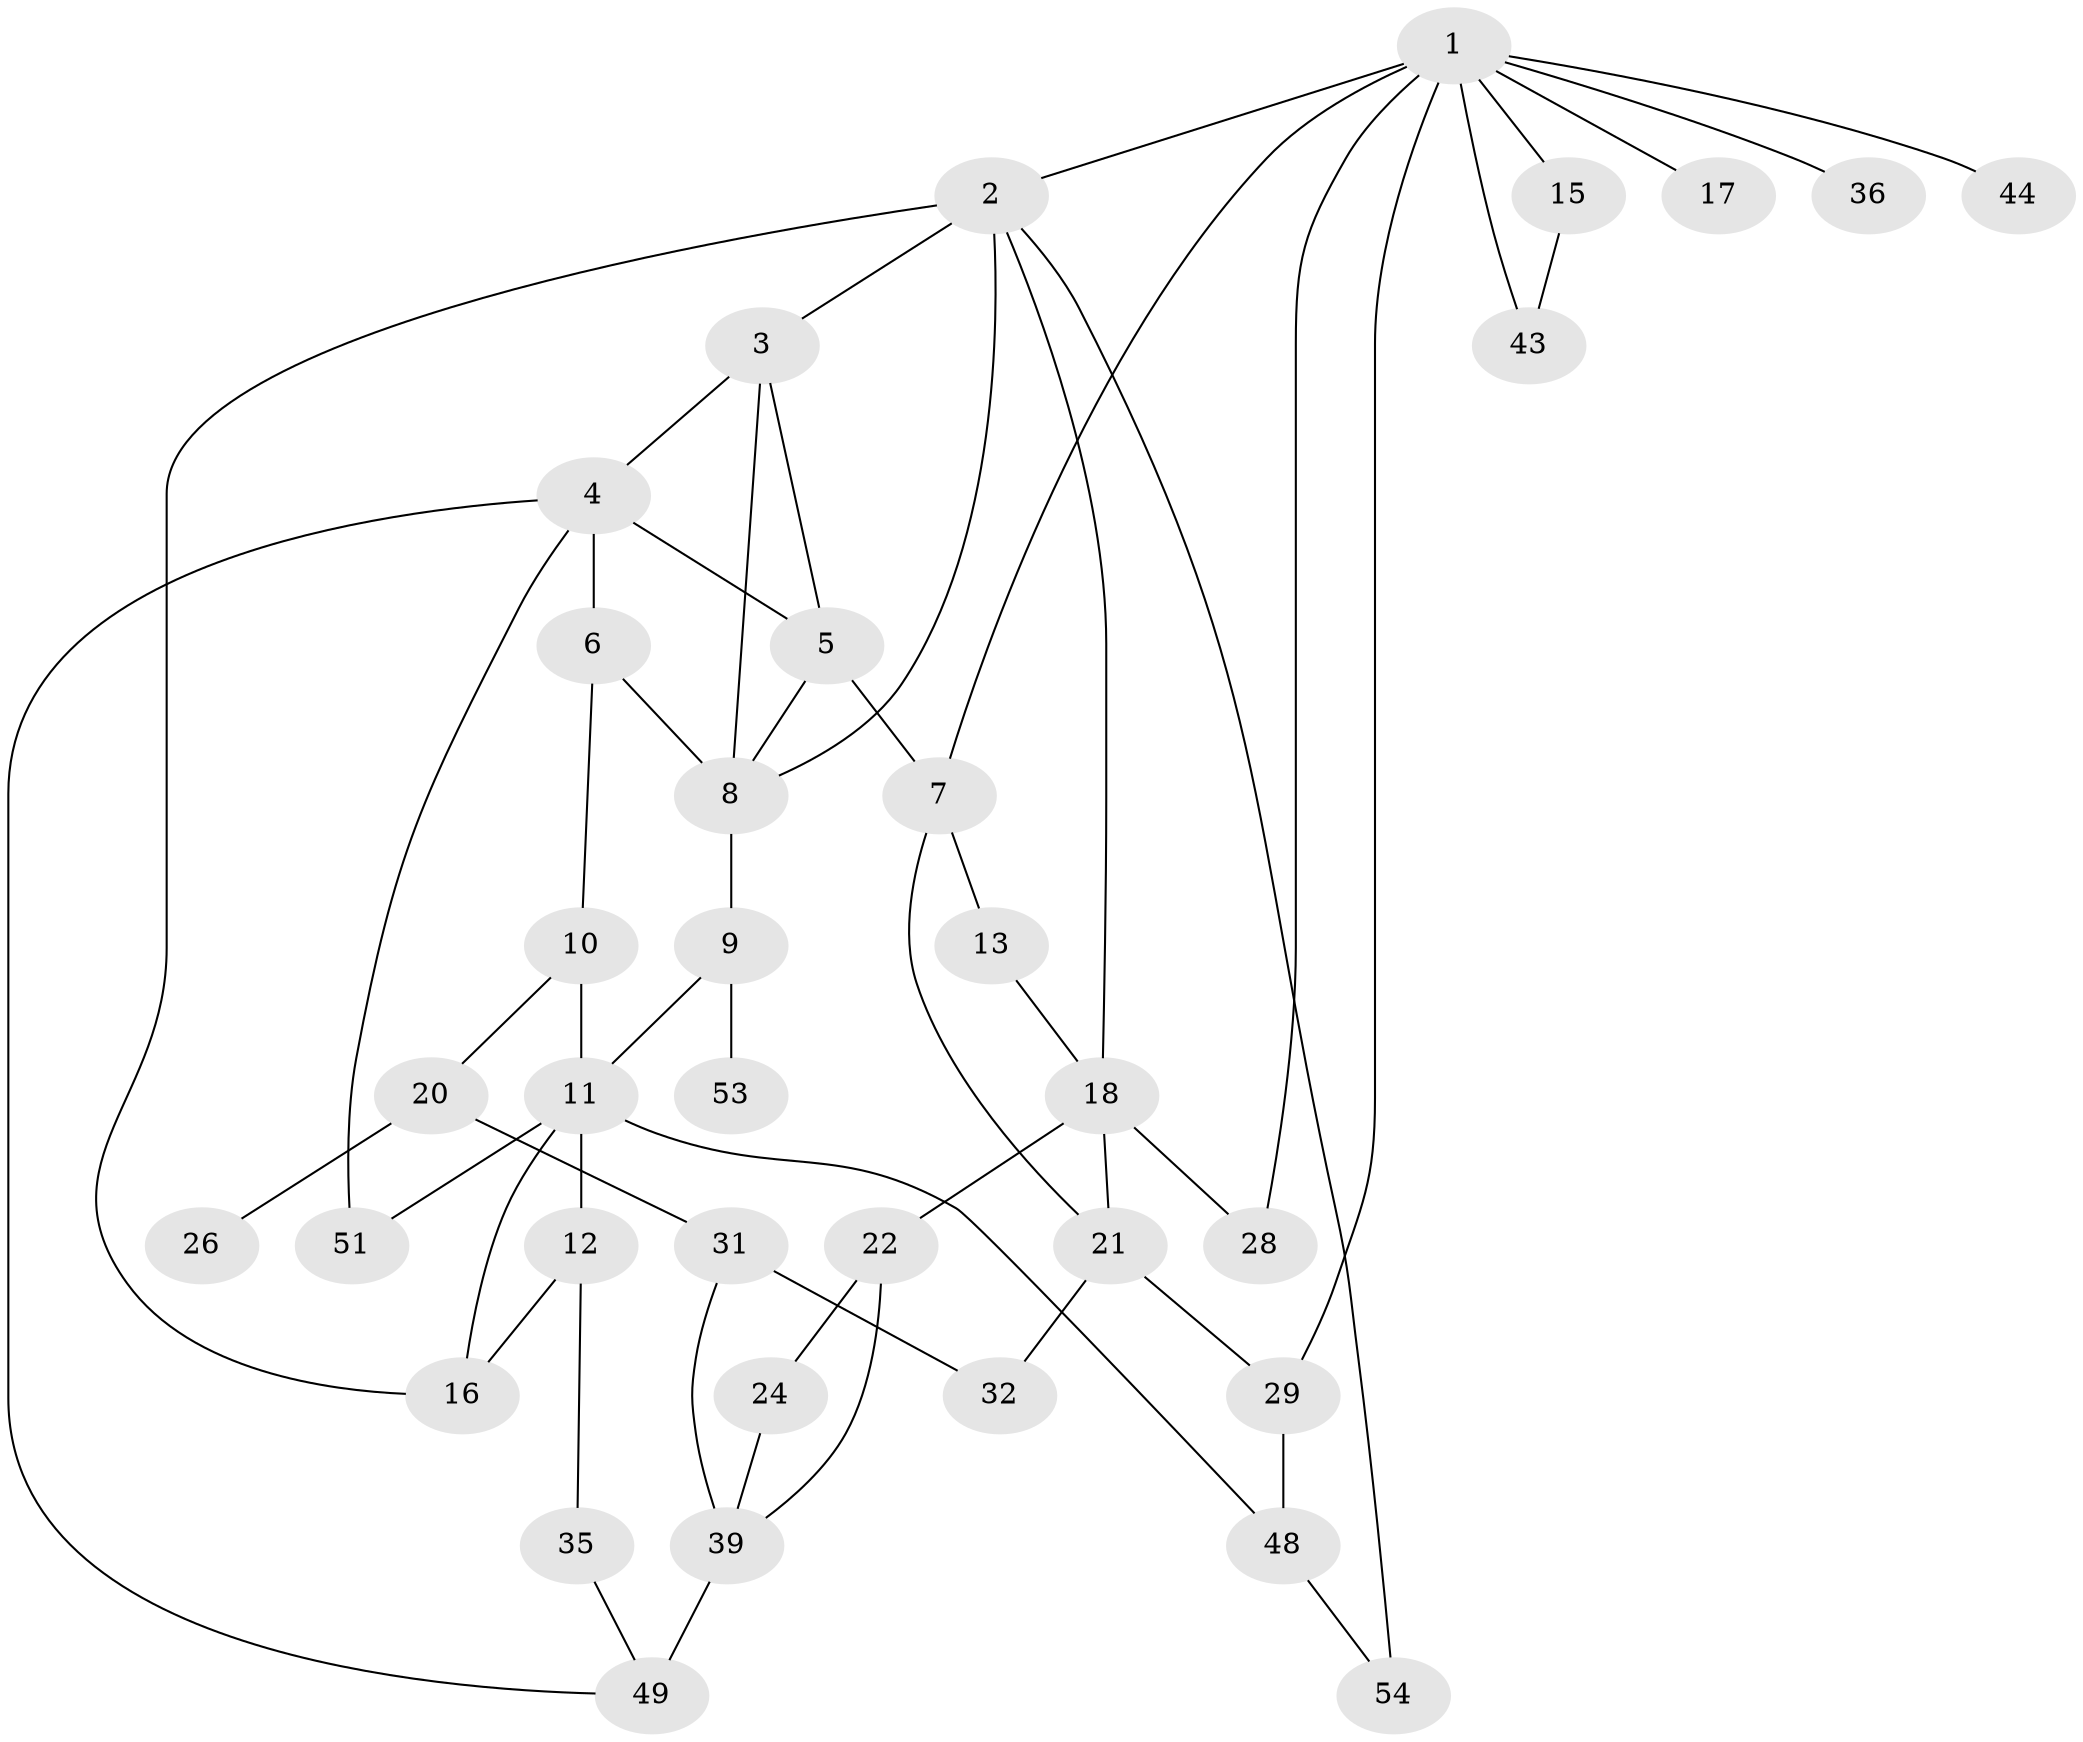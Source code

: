 // original degree distribution, {6: 0.034482758620689655, 4: 0.1724137931034483, 5: 0.10344827586206896, 3: 0.1896551724137931, 2: 0.3103448275862069, 1: 0.1896551724137931}
// Generated by graph-tools (version 1.1) at 2025/41/03/06/25 10:41:28]
// undirected, 36 vertices, 56 edges
graph export_dot {
graph [start="1"]
  node [color=gray90,style=filled];
  1 [super="+33"];
  2 [super="+25"];
  3 [super="+19"];
  4 [super="+37"];
  5;
  6;
  7 [super="+47"];
  8 [super="+23"];
  9 [super="+34"];
  10 [super="+27"];
  11 [super="+14"];
  12 [super="+42"];
  13;
  15 [super="+46"];
  16 [super="+40"];
  17;
  18 [super="+45"];
  20;
  21 [super="+55"];
  22 [super="+50"];
  24;
  26 [super="+30"];
  28;
  29;
  31 [super="+56"];
  32;
  35 [super="+38"];
  36;
  39 [super="+41"];
  43 [super="+58"];
  44;
  48 [super="+57"];
  49;
  51 [super="+52"];
  53;
  54;
  1 -- 2;
  1 -- 15;
  1 -- 17;
  1 -- 44;
  1 -- 36;
  1 -- 43;
  1 -- 28;
  1 -- 29;
  1 -- 7;
  2 -- 3;
  2 -- 54;
  2 -- 16;
  2 -- 8;
  2 -- 18;
  3 -- 4;
  3 -- 5;
  3 -- 8;
  4 -- 6;
  4 -- 51;
  4 -- 49;
  4 -- 5;
  5 -- 7;
  5 -- 8;
  6 -- 8;
  6 -- 10;
  7 -- 13;
  7 -- 21;
  8 -- 9 [weight=2];
  9 -- 53;
  9 -- 11;
  10 -- 11;
  10 -- 20;
  11 -- 12;
  11 -- 51;
  11 -- 48;
  11 -- 16;
  12 -- 16 [weight=2];
  12 -- 35;
  13 -- 18;
  15 -- 43;
  18 -- 22;
  18 -- 28;
  18 -- 21;
  20 -- 26;
  20 -- 31;
  21 -- 29;
  21 -- 32;
  22 -- 24;
  22 -- 39;
  24 -- 39;
  29 -- 48;
  31 -- 32;
  31 -- 39;
  35 -- 49;
  39 -- 49 [weight=2];
  48 -- 54;
}
